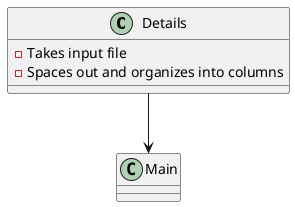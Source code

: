 @startuml

class Details{
-Takes input file
-Spaces out and organizes into columns
}

Details --> Main




@enduml